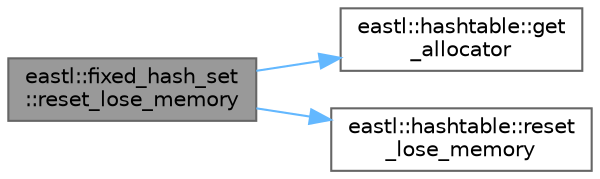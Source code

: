 digraph "eastl::fixed_hash_set::reset_lose_memory"
{
 // LATEX_PDF_SIZE
  bgcolor="transparent";
  edge [fontname=Helvetica,fontsize=10,labelfontname=Helvetica,labelfontsize=10];
  node [fontname=Helvetica,fontsize=10,shape=box,height=0.2,width=0.4];
  rankdir="LR";
  Node1 [id="Node000001",label="eastl::fixed_hash_set\l::reset_lose_memory",height=0.2,width=0.4,color="gray40", fillcolor="grey60", style="filled", fontcolor="black",tooltip=" "];
  Node1 -> Node2 [id="edge3_Node000001_Node000002",color="steelblue1",style="solid",tooltip=" "];
  Node2 [id="Node000002",label="eastl::hashtable::get\l_allocator",height=0.2,width=0.4,color="grey40", fillcolor="white", style="filled",URL="$classeastl_1_1hashtable.html#a0b51b1ba9338b9e7594232185d5ac1cd",tooltip=" "];
  Node1 -> Node3 [id="edge4_Node000001_Node000003",color="steelblue1",style="solid",tooltip=" "];
  Node3 [id="Node000003",label="eastl::hashtable::reset\l_lose_memory",height=0.2,width=0.4,color="grey40", fillcolor="white", style="filled",URL="$classeastl_1_1hashtable.html#a8b1e55ea1a04a3da0e7f417c2255e595",tooltip=" "];
}
